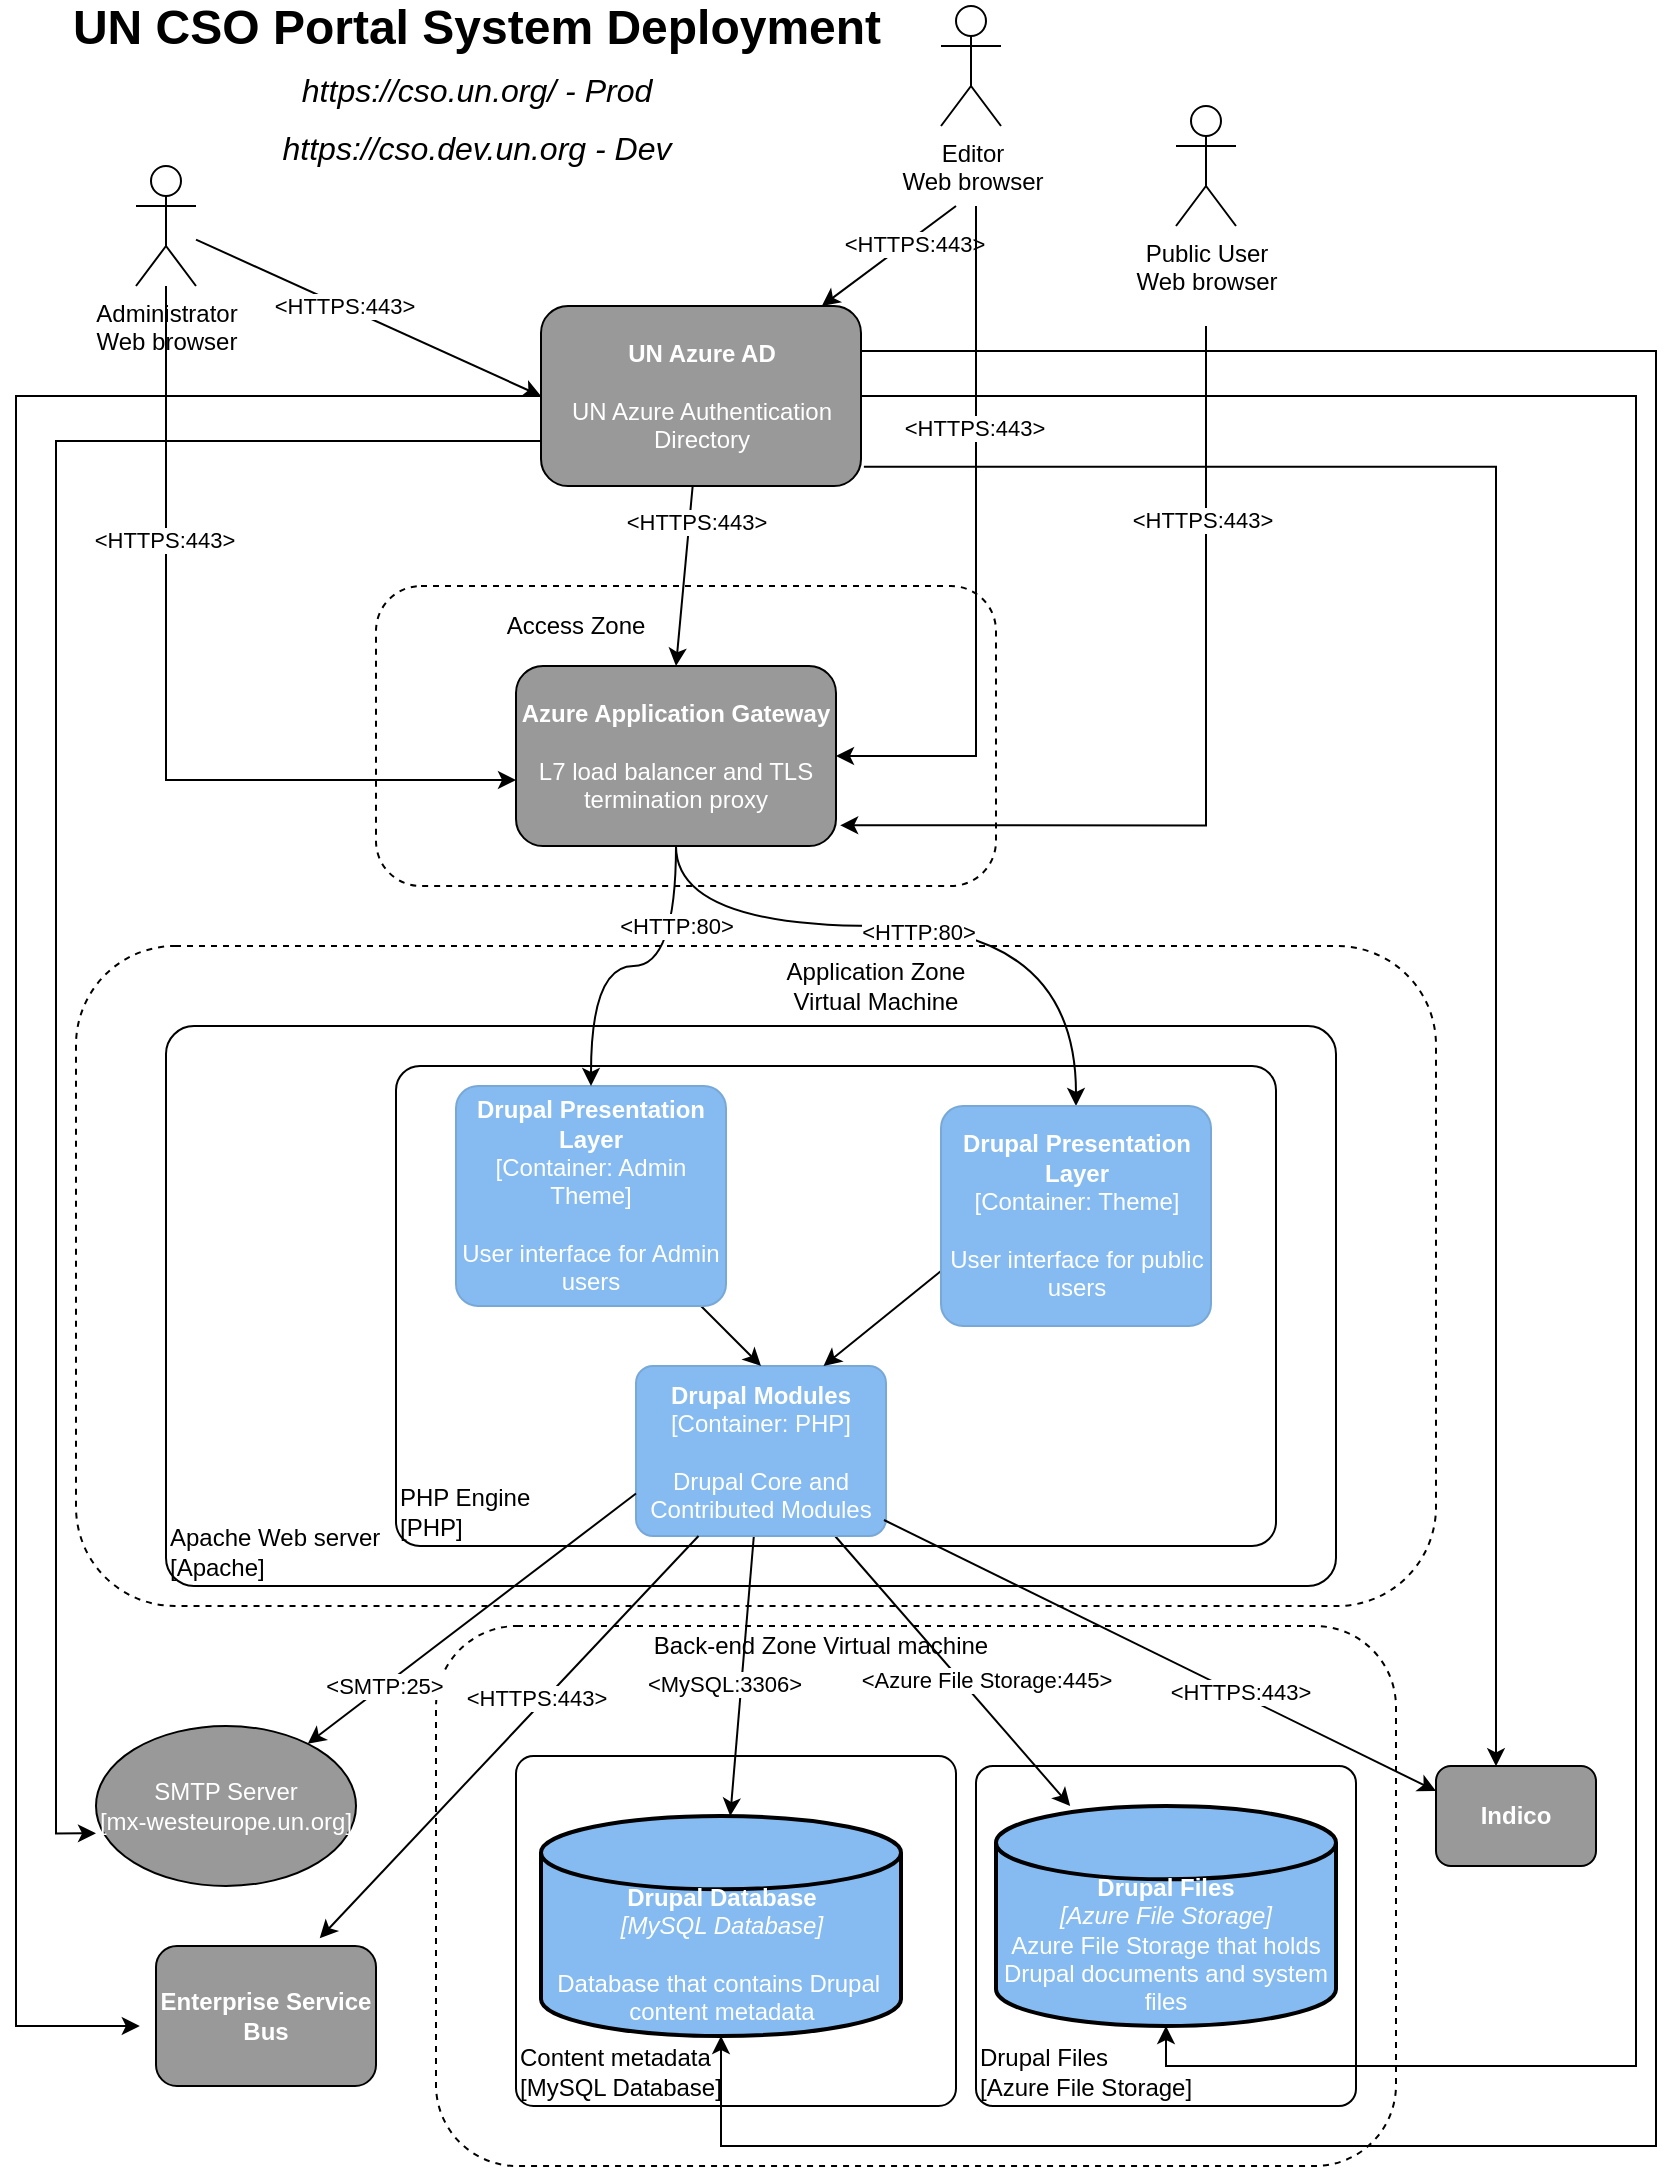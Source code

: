 <mxfile version="13.9.9" type="device"><diagram id="GKtPb_r8yJt0VdL1mK9h" name="Page-1"><mxGraphModel dx="768" dy="482" grid="1" gridSize="10" guides="1" tooltips="1" connect="1" arrows="1" fold="1" page="1" pageScale="1" pageWidth="850" pageHeight="1100" math="0" shadow="0"><root><mxCell id="0"/><mxCell id="1" parent="0"/><object placeholders="1" c4Name="Apache Web server" c4Type="DeploymentNode" c4OperationSystem="Apache" c4ScalingFactor="" label="&lt;div style=&quot;text-align: left&quot;&gt;%c4Name%&lt;/div&gt;&lt;div style=&quot;text-align: left&quot;&gt;[%c4OperationSystem%]&lt;/div&gt;&lt;div style=&quot;text-align: right&quot;&gt;%c4ScalingFactor%&lt;/div&gt;" id="JDOhgQU0RPnqJ7KG021f-27"><mxCell style="rounded=1;whiteSpace=wrap;html=1;labelBackgroundColor=none;fillColor=#ffffff;fontColor=#000000;align=left;arcSize=5;strokeColor=#000000;verticalAlign=bottom;metaEdit=1;metaData={&quot;c4Type&quot;:{&quot;editable&quot;:false}};points=[[0.25,0,0],[0.5,0,0],[0.75,0,0],[1,0.25,0],[1,0.5,0],[1,0.75,0],[0.75,1,0],[0.5,1,0],[0.25,1,0],[0,0.75,0],[0,0.5,0],[0,0.25,0]];container=0;backgroundOutline=0;" parent="1" vertex="1"><mxGeometry x="95" y="520" width="585" height="280" as="geometry"/></mxCell></object><object placeholders="1" c4Name="PHP Engine" c4Type="DeploymentNode" c4OperationSystem="PHP" c4ScalingFactor="" label="&lt;div style=&quot;text-align: left&quot;&gt;%c4Name%&lt;/div&gt;&lt;div style=&quot;text-align: left&quot;&gt;[%c4OperationSystem%]&lt;/div&gt;&lt;div style=&quot;text-align: right&quot;&gt;%c4ScalingFactor%&lt;/div&gt;" id="JDOhgQU0RPnqJ7KG021f-26"><mxCell style="rounded=1;whiteSpace=wrap;html=1;labelBackgroundColor=none;fillColor=#ffffff;fontColor=#000000;align=left;arcSize=5;strokeColor=#000000;verticalAlign=bottom;metaEdit=1;metaData={&quot;c4Type&quot;:{&quot;editable&quot;:false}};points=[[0.25,0,0],[0.5,0,0],[0.75,0,0],[1,0.25,0],[1,0.5,0],[1,0.75,0],[0.75,1,0],[0.5,1,0],[0.25,1,0],[0,0.75,0],[0,0.5,0],[0,0.25,0]];container=0;backgroundOutline=0;" parent="1" vertex="1"><mxGeometry x="210" y="540" width="440" height="240" as="geometry"/></mxCell></object><object placeholders="1" c4Name="Drupal Files" c4Type="DeploymentNode" c4OperationSystem="Azure File Storage" c4ScalingFactor="" label="&lt;div style=&quot;text-align: left&quot;&gt;%c4Name%&lt;/div&gt;&lt;div style=&quot;text-align: left&quot;&gt;[%c4OperationSystem%]&lt;/div&gt;&lt;div style=&quot;text-align: right&quot;&gt;%c4ScalingFactor%&lt;/div&gt;" id="JDOhgQU0RPnqJ7KG021f-25"><mxCell style="rounded=1;whiteSpace=wrap;html=1;labelBackgroundColor=none;fillColor=#ffffff;fontColor=#000000;align=left;arcSize=5;strokeColor=#000000;verticalAlign=bottom;metaEdit=1;metaData={&quot;c4Type&quot;:{&quot;editable&quot;:false}};points=[[0.25,0,0],[0.5,0,0],[0.75,0,0],[1,0.25,0],[1,0.5,0],[1,0.75,0],[0.75,1,0],[0.5,1,0],[0.25,1,0],[0,0.75,0],[0,0.5,0],[0,0.25,0]];container=0;backgroundOutline=0;" parent="1" vertex="1"><mxGeometry x="500" y="890" width="190" height="170" as="geometry"/></mxCell></object><object placeholders="1" c4Name="Content metadata" c4Type="DeploymentNode" c4OperationSystem="MySQL Database" c4ScalingFactor="" label="&lt;div style=&quot;text-align: left&quot;&gt;%c4Name%&lt;/div&gt;&lt;div style=&quot;text-align: left&quot;&gt;[%c4OperationSystem%]&lt;/div&gt;&lt;div style=&quot;text-align: right&quot;&gt;%c4ScalingFactor%&lt;/div&gt;" id="JDOhgQU0RPnqJ7KG021f-24"><mxCell style="rounded=1;whiteSpace=wrap;html=1;labelBackgroundColor=none;fillColor=#ffffff;fontColor=#000000;align=left;arcSize=5;strokeColor=#000000;verticalAlign=bottom;metaEdit=1;metaData={&quot;c4Type&quot;:{&quot;editable&quot;:false}};points=[[0.25,0,0],[0.5,0,0],[0.75,0,0],[1,0.25,0],[1,0.5,0],[1,0.75,0],[0.75,1,0],[0.5,1,0],[0.25,1,0],[0,0.75,0],[0,0.5,0],[0,0.25,0]];container=0;backgroundOutline=0;" parent="1" vertex="1"><mxGeometry x="270" y="885" width="220" height="175" as="geometry"/></mxCell></object><mxCell id="JDOhgQU0RPnqJ7KG021f-6" style="rounded=0;orthogonalLoop=1;jettySize=auto;html=1;" parent="1" source="JDOhgQU0RPnqJ7KG021f-1" target="JDOhgQU0RPnqJ7KG021f-5" edge="1"><mxGeometry relative="1" as="geometry"/></mxCell><mxCell id="JDOhgQU0RPnqJ7KG021f-30" value="&amp;lt;MySQL:3306&amp;gt;" style="edgeLabel;html=1;align=center;verticalAlign=middle;resizable=0;points=[];" parent="JDOhgQU0RPnqJ7KG021f-6" vertex="1" connectable="0"><mxGeometry x="0.26" y="2" relative="1" as="geometry"><mxPoint x="-10" y="-14.56" as="offset"/></mxGeometry></mxCell><mxCell id="JDOhgQU0RPnqJ7KG021f-7" style="rounded=0;orthogonalLoop=1;jettySize=auto;html=1;" parent="1" source="JDOhgQU0RPnqJ7KG021f-1" target="JDOhgQU0RPnqJ7KG021f-4" edge="1"><mxGeometry relative="1" as="geometry"/></mxCell><mxCell id="JDOhgQU0RPnqJ7KG021f-31" value="&amp;lt;Azure File Storage:445&amp;gt;" style="edgeLabel;html=1;align=center;verticalAlign=middle;resizable=0;points=[];" parent="JDOhgQU0RPnqJ7KG021f-7" vertex="1" connectable="0"><mxGeometry x="0.211" y="1" relative="1" as="geometry"><mxPoint x="3.55" y="-9.04" as="offset"/></mxGeometry></mxCell><object placeholders="1" c4Name="Drupal Modules" c4Type="Container" c4Technology="PHP" c4Description="Drupal Core and Contributed Modules" label="&lt;b&gt;%c4Name%&lt;/b&gt;&lt;div&gt;[%c4Type%: %c4Technology%]&lt;/div&gt;&lt;br&gt;&lt;div&gt;%c4Description%&lt;/div&gt;" id="JDOhgQU0RPnqJ7KG021f-1"><mxCell style="rounded=1;whiteSpace=wrap;html=1;labelBackgroundColor=none;fillColor=#85BBF0;fontColor=#ffffff;align=center;arcSize=10;strokeColor=#78A8D8;metaEdit=1;metaData={&quot;c4Type&quot;:{&quot;editable&quot;:false}};points=[[0.25,0,0],[0.5,0,0],[0.75,0,0],[1,0.25,0],[1,0.5,0],[1,0.75,0],[0.75,1,0],[0.5,1,0],[0.25,1,0],[0,0.75,0],[0,0.5,0],[0,0.25,0]];" parent="1" vertex="1"><mxGeometry x="330" y="690" width="125" height="85" as="geometry"/></mxCell></object><mxCell id="JDOhgQU0RPnqJ7KG021f-4" value="&lt;font color=&quot;#ffffff&quot;&gt;&lt;br&gt;&lt;b&gt;&lt;br&gt;Drupal Files&lt;/b&gt;&lt;br&gt;&lt;i&gt;[Azure File Storage]&lt;/i&gt;&lt;br&gt;Azure File Storage that holds Drupal documents and system files&lt;/font&gt;" style="strokeWidth=2;html=1;shape=mxgraph.flowchart.database;whiteSpace=wrap;fillColor=#85BBF0;" parent="1" vertex="1"><mxGeometry x="510" y="910" width="170" height="110" as="geometry"/></mxCell><mxCell id="JDOhgQU0RPnqJ7KG021f-5" value="&lt;font color=&quot;#ffffff&quot;&gt;&lt;b&gt;&lt;br&gt;&lt;br&gt;Drupal Database&lt;br&gt;&lt;/b&gt;&lt;i&gt;[MySQL Database]&lt;/i&gt;&lt;br&gt;&lt;br&gt;Database that contains Drupal&amp;nbsp; content metadata&lt;br&gt;&lt;/font&gt;" style="strokeWidth=2;html=1;shape=mxgraph.flowchart.database;whiteSpace=wrap;fillColor=#85BBF0;" parent="1" vertex="1"><mxGeometry x="282.5" y="915" width="180" height="110" as="geometry"/></mxCell><mxCell id="JDOhgQU0RPnqJ7KG021f-9" style="rounded=0;orthogonalLoop=1;jettySize=auto;html=1;entryX=0.5;entryY=0;entryDx=0;entryDy=0;entryPerimeter=0;" parent="1" source="JDOhgQU0RPnqJ7KG021f-8" target="JDOhgQU0RPnqJ7KG021f-1" edge="1"><mxGeometry relative="1" as="geometry"/></mxCell><object placeholders="1" c4Name="Drupal Presentation Layer" c4Type="Container" c4Technology="Admin Theme" c4Description="User interface for Admin users" label="&lt;b&gt;%c4Name%&lt;/b&gt;&lt;div&gt;[%c4Type%: %c4Technology%]&lt;/div&gt;&lt;br&gt;&lt;div&gt;%c4Description%&lt;/div&gt;" id="JDOhgQU0RPnqJ7KG021f-8"><mxCell style="rounded=1;whiteSpace=wrap;html=1;labelBackgroundColor=none;fillColor=#85BBF0;fontColor=#ffffff;align=center;arcSize=10;strokeColor=#78A8D8;metaEdit=1;metaData={&quot;c4Type&quot;:{&quot;editable&quot;:false}};points=[[0.25,0,0],[0.5,0,0],[0.75,0,0],[1,0.25,0],[1,0.5,0],[1,0.75,0],[0.75,1,0],[0.5,1,0],[0.25,1,0],[0,0.75,0],[0,0.5,0],[0,0.25,0]];" parent="1" vertex="1"><mxGeometry x="240" y="550" width="135" height="110" as="geometry"/></mxCell></object><mxCell id="JDOhgQU0RPnqJ7KG021f-11" style="rounded=0;orthogonalLoop=1;jettySize=auto;html=1;entryX=0.5;entryY=0;entryDx=0;entryDy=0;" parent="1" source="JDOhgQU0RPnqJ7KG021f-10" target="nDk1nyGlxnwIBkytpRcf-9" edge="1"><mxGeometry relative="1" as="geometry"><mxPoint x="410" y="280" as="targetPoint"/></mxGeometry></mxCell><mxCell id="JDOhgQU0RPnqJ7KG021f-32" value="&amp;lt;HTTPS:443&amp;gt;" style="edgeLabel;html=1;align=center;verticalAlign=middle;resizable=0;points=[];" parent="JDOhgQU0RPnqJ7KG021f-11" vertex="1" connectable="0"><mxGeometry x="-0.419" relative="1" as="geometry"><mxPoint x="3.87" y="-8.89" as="offset"/></mxGeometry></mxCell><mxCell id="LGF-7dq-84BCdiYmrRLC-2" style="edgeStyle=orthogonalEdgeStyle;rounded=0;orthogonalLoop=1;jettySize=auto;html=1;exitX=0;exitY=0.75;exitDx=0;exitDy=0;entryX=0;entryY=0.671;entryDx=0;entryDy=0;entryPerimeter=0;" parent="1" source="JDOhgQU0RPnqJ7KG021f-10" target="ilQx9SMYHlKJqtAEL6Zz-7" edge="1"><mxGeometry relative="1" as="geometry"/></mxCell><mxCell id="LGF-7dq-84BCdiYmrRLC-3" style="edgeStyle=orthogonalEdgeStyle;rounded=0;orthogonalLoop=1;jettySize=auto;html=1;" parent="1" source="JDOhgQU0RPnqJ7KG021f-10" edge="1"><mxGeometry relative="1" as="geometry"><mxPoint x="81.905" y="1020" as="targetPoint"/><Array as="points"><mxPoint x="20" y="205"/><mxPoint x="20" y="1020"/></Array></mxGeometry></mxCell><mxCell id="LGF-7dq-84BCdiYmrRLC-4" style="edgeStyle=orthogonalEdgeStyle;rounded=0;orthogonalLoop=1;jettySize=auto;html=1;exitX=1.009;exitY=0.893;exitDx=0;exitDy=0;exitPerimeter=0;" parent="1" source="JDOhgQU0RPnqJ7KG021f-10" edge="1"><mxGeometry relative="1" as="geometry"><Array as="points"><mxPoint x="760" y="240"/></Array><mxPoint x="760" y="890.166" as="targetPoint"/></mxGeometry></mxCell><mxCell id="LGF-7dq-84BCdiYmrRLC-5" style="edgeStyle=orthogonalEdgeStyle;rounded=0;orthogonalLoop=1;jettySize=auto;html=1;entryX=0.5;entryY=1;entryDx=0;entryDy=0;entryPerimeter=0;" parent="1" source="JDOhgQU0RPnqJ7KG021f-10" target="JDOhgQU0RPnqJ7KG021f-4" edge="1"><mxGeometry relative="1" as="geometry"><mxPoint x="840" y="1060" as="targetPoint"/><Array as="points"><mxPoint x="830" y="205"/><mxPoint x="830" y="1040"/><mxPoint x="595" y="1040"/></Array></mxGeometry></mxCell><mxCell id="LGF-7dq-84BCdiYmrRLC-6" style="edgeStyle=orthogonalEdgeStyle;rounded=0;orthogonalLoop=1;jettySize=auto;html=1;exitX=1;exitY=0.25;exitDx=0;exitDy=0;entryX=0.5;entryY=1;entryDx=0;entryDy=0;entryPerimeter=0;" parent="1" source="JDOhgQU0RPnqJ7KG021f-10" target="JDOhgQU0RPnqJ7KG021f-5" edge="1"><mxGeometry relative="1" as="geometry"><mxPoint x="840" y="1078" as="targetPoint"/><Array as="points"><mxPoint x="840" y="183"/><mxPoint x="840" y="1080"/><mxPoint x="373" y="1080"/></Array></mxGeometry></mxCell><mxCell id="JDOhgQU0RPnqJ7KG021f-10" value="&lt;font color=&quot;#ffffff&quot;&gt;&lt;b&gt;UN Azure AD&lt;/b&gt;&lt;br&gt;&lt;br&gt;UN Azure Authentication Directory&lt;/font&gt;" style="rounded=1;whiteSpace=wrap;html=1;strokeColor=#000000;fillColor=#999999;" parent="1" vertex="1"><mxGeometry x="282.5" y="160" width="160" height="90" as="geometry"/></mxCell><mxCell id="JDOhgQU0RPnqJ7KG021f-17" style="rounded=0;orthogonalLoop=1;jettySize=auto;html=1;entryX=0;entryY=0.5;entryDx=0;entryDy=0;" parent="1" source="JDOhgQU0RPnqJ7KG021f-12" target="JDOhgQU0RPnqJ7KG021f-10" edge="1"><mxGeometry relative="1" as="geometry"><mxPoint x="105" y="250" as="sourcePoint"/></mxGeometry></mxCell><mxCell id="nDk1nyGlxnwIBkytpRcf-21" value="&amp;lt;HTTPS:443&amp;gt;" style="edgeLabel;html=1;align=center;verticalAlign=middle;resizable=0;points=[];" parent="JDOhgQU0RPnqJ7KG021f-17" vertex="1" connectable="0"><mxGeometry x="-0.145" y="1" relative="1" as="geometry"><mxPoint as="offset"/></mxGeometry></mxCell><mxCell id="dxl03862SMSp4wlfeaVz-1" style="edgeStyle=orthogonalEdgeStyle;rounded=0;orthogonalLoop=1;jettySize=auto;html=1;startArrow=none;startFill=0;" parent="1" source="JDOhgQU0RPnqJ7KG021f-12" target="nDk1nyGlxnwIBkytpRcf-9" edge="1"><mxGeometry relative="1" as="geometry"><Array as="points"><mxPoint x="95" y="397"/></Array></mxGeometry></mxCell><mxCell id="dxl03862SMSp4wlfeaVz-2" value="&amp;lt;HTTPS:443&amp;gt;" style="edgeLabel;html=1;align=center;verticalAlign=middle;resizable=0;points=[];" parent="dxl03862SMSp4wlfeaVz-1" vertex="1" connectable="0"><mxGeometry x="-0.398" y="-1" relative="1" as="geometry"><mxPoint as="offset"/></mxGeometry></mxCell><mxCell id="JDOhgQU0RPnqJ7KG021f-12" value="Administrator&lt;br&gt;Web browser" style="shape=umlActor;verticalLabelPosition=bottom;verticalAlign=top;html=1;outlineConnect=0;strokeColor=#000000;fillColor=#ffffff;" parent="1" vertex="1"><mxGeometry x="80" y="90" width="30" height="60" as="geometry"/></mxCell><mxCell id="JDOhgQU0RPnqJ7KG021f-16" style="rounded=0;orthogonalLoop=1;jettySize=auto;html=1;" parent="1" target="JDOhgQU0RPnqJ7KG021f-10" edge="1"><mxGeometry relative="1" as="geometry"><mxPoint x="490" y="110" as="sourcePoint"/></mxGeometry></mxCell><mxCell id="nDk1nyGlxnwIBkytpRcf-22" value="&amp;lt;HTTPS:443&amp;gt;" style="edgeLabel;html=1;align=center;verticalAlign=middle;resizable=0;points=[];" parent="JDOhgQU0RPnqJ7KG021f-16" vertex="1" connectable="0"><mxGeometry x="-0.331" y="2" relative="1" as="geometry"><mxPoint as="offset"/></mxGeometry></mxCell><mxCell id="dxl03862SMSp4wlfeaVz-3" style="edgeStyle=orthogonalEdgeStyle;rounded=0;orthogonalLoop=1;jettySize=auto;html=1;entryX=1;entryY=0.5;entryDx=0;entryDy=0;startArrow=none;startFill=0;" parent="1" target="nDk1nyGlxnwIBkytpRcf-9" edge="1"><mxGeometry relative="1" as="geometry"><mxPoint x="500" y="110" as="sourcePoint"/><Array as="points"><mxPoint x="500" y="130"/><mxPoint x="500" y="385"/></Array></mxGeometry></mxCell><mxCell id="dxl03862SMSp4wlfeaVz-6" value="&amp;lt;HTTPS:443&amp;gt;" style="edgeLabel;html=1;align=center;verticalAlign=middle;resizable=0;points=[];" parent="dxl03862SMSp4wlfeaVz-3" vertex="1" connectable="0"><mxGeometry x="-0.356" y="-1" relative="1" as="geometry"><mxPoint as="offset"/></mxGeometry></mxCell><mxCell id="JDOhgQU0RPnqJ7KG021f-13" value="Editor&lt;br&gt;Web browser" style="shape=umlActor;verticalLabelPosition=bottom;verticalAlign=top;html=1;outlineConnect=0;strokeColor=#000000;fillColor=#ffffff;" parent="1" vertex="1"><mxGeometry x="482.5" y="10" width="30" height="60" as="geometry"/></mxCell><mxCell id="dxl03862SMSp4wlfeaVz-4" style="edgeStyle=orthogonalEdgeStyle;rounded=0;orthogonalLoop=1;jettySize=auto;html=1;entryX=1.013;entryY=0.885;entryDx=0;entryDy=0;entryPerimeter=0;startArrow=none;startFill=0;" parent="1" target="nDk1nyGlxnwIBkytpRcf-9" edge="1"><mxGeometry relative="1" as="geometry"><mxPoint x="615" y="170" as="sourcePoint"/><Array as="points"><mxPoint x="615" y="420"/></Array></mxGeometry></mxCell><mxCell id="dxl03862SMSp4wlfeaVz-5" value="&amp;lt;HTTPS:443&amp;gt;" style="edgeLabel;html=1;align=center;verticalAlign=middle;resizable=0;points=[];" parent="dxl03862SMSp4wlfeaVz-4" vertex="1" connectable="0"><mxGeometry x="-0.552" y="-2" relative="1" as="geometry"><mxPoint as="offset"/></mxGeometry></mxCell><mxCell id="JDOhgQU0RPnqJ7KG021f-14" value="Public User&lt;br&gt;Web browser" style="shape=umlActor;verticalLabelPosition=bottom;verticalAlign=top;html=1;outlineConnect=0;strokeColor=#000000;fillColor=#ffffff;" parent="1" vertex="1"><mxGeometry x="600" y="60" width="30" height="60" as="geometry"/></mxCell><mxCell id="JDOhgQU0RPnqJ7KG021f-19" value="UN CSO Portal System Deployment&lt;br&gt;&lt;i style=&quot;font-size: 16px ; line-height: 60%&quot;&gt;&lt;span style=&quot;font-weight: 400&quot;&gt;https://cso.un.org/&lt;/span&gt;&lt;span style=&quot;font-weight: normal ; line-height: 110%&quot;&gt;&amp;nbsp;- Prod&lt;br&gt;https://cso.dev.un.org - Dev&lt;br&gt;&lt;/span&gt;&lt;/i&gt;" style="text;strokeColor=none;fillColor=none;html=1;fontSize=24;fontStyle=1;verticalAlign=middle;align=center;" parent="1" vertex="1"><mxGeometry x="200" y="30" width="100" height="40" as="geometry"/></mxCell><mxCell id="nDk1nyGlxnwIBkytpRcf-5" value="" style="rounded=1;whiteSpace=wrap;html=1;dashed=1;fillColor=none;" parent="1" vertex="1"><mxGeometry x="230" y="820" width="480" height="270" as="geometry"/></mxCell><mxCell id="nDk1nyGlxnwIBkytpRcf-6" value="Back-end Zone Virtual machine" style="text;html=1;strokeColor=none;fillColor=none;align=center;verticalAlign=middle;whiteSpace=wrap;rounded=0;dashed=1;" parent="1" vertex="1"><mxGeometry x="335" y="830" width="175" as="geometry"/></mxCell><mxCell id="nDk1nyGlxnwIBkytpRcf-10" style="edgeStyle=orthogonalEdgeStyle;curved=1;rounded=0;orthogonalLoop=1;jettySize=auto;html=1;" parent="1" source="nDk1nyGlxnwIBkytpRcf-9" target="JDOhgQU0RPnqJ7KG021f-8" edge="1"><mxGeometry relative="1" as="geometry"/></mxCell><mxCell id="nDk1nyGlxnwIBkytpRcf-16" value="&amp;lt;HTTP:80&amp;gt;" style="edgeLabel;html=1;align=center;verticalAlign=middle;resizable=0;points=[];" parent="nDk1nyGlxnwIBkytpRcf-10" vertex="1" connectable="0"><mxGeometry x="-0.326" y="-1" relative="1" as="geometry"><mxPoint x="1" y="-15" as="offset"/></mxGeometry></mxCell><mxCell id="nDk1nyGlxnwIBkytpRcf-9" value="&lt;font color=&quot;#ffffff&quot;&gt;&lt;b&gt;Azure Application Gateway&lt;/b&gt;&lt;br&gt;&lt;br&gt;L7 load balancer and TLS termination proxy&lt;/font&gt;" style="rounded=1;whiteSpace=wrap;html=1;strokeColor=#000000;fillColor=#999999;" parent="1" vertex="1"><mxGeometry x="270" y="340" width="160" height="90" as="geometry"/></mxCell><mxCell id="nDk1nyGlxnwIBkytpRcf-19" style="edgeStyle=orthogonalEdgeStyle;rounded=0;orthogonalLoop=1;jettySize=auto;html=1;entryX=0.5;entryY=0;entryDx=0;entryDy=0;entryPerimeter=0;curved=1;" parent="1" target="nDk1nyGlxnwIBkytpRcf-17" edge="1"><mxGeometry relative="1" as="geometry"><mxPoint x="350" y="430" as="sourcePoint"/><Array as="points"><mxPoint x="350" y="470"/><mxPoint x="550" y="470"/></Array></mxGeometry></mxCell><mxCell id="nDk1nyGlxnwIBkytpRcf-20" value="&amp;lt;HTTP:80&amp;gt;" style="edgeLabel;html=1;align=center;verticalAlign=middle;resizable=0;points=[];" parent="nDk1nyGlxnwIBkytpRcf-19" vertex="1" connectable="0"><mxGeometry x="-0.024" y="-3" relative="1" as="geometry"><mxPoint as="offset"/></mxGeometry></mxCell><mxCell id="nDk1nyGlxnwIBkytpRcf-11" value="" style="rounded=1;whiteSpace=wrap;html=1;dashed=1;fillColor=none;" parent="1" vertex="1"><mxGeometry x="200" y="300" width="310" height="150" as="geometry"/></mxCell><mxCell id="nDk1nyGlxnwIBkytpRcf-12" value="Access Zone" style="text;html=1;strokeColor=none;fillColor=none;align=center;verticalAlign=middle;whiteSpace=wrap;rounded=0;dashed=1;" parent="1" vertex="1"><mxGeometry x="260" y="310" width="80" height="20" as="geometry"/></mxCell><mxCell id="nDk1nyGlxnwIBkytpRcf-13" value="" style="rounded=1;whiteSpace=wrap;html=1;dashed=1;fillColor=none;" parent="1" vertex="1"><mxGeometry x="50" y="480" width="680" height="330" as="geometry"/></mxCell><mxCell id="nDk1nyGlxnwIBkytpRcf-14" value="Application Zone&lt;br&gt;Virtual Machine" style="text;html=1;strokeColor=none;fillColor=none;align=center;verticalAlign=middle;whiteSpace=wrap;rounded=0;dashed=1;" parent="1" vertex="1"><mxGeometry x="395" y="490" width="110" height="20" as="geometry"/></mxCell><mxCell id="nDk1nyGlxnwIBkytpRcf-18" style="rounded=0;orthogonalLoop=1;jettySize=auto;html=1;entryX=0.75;entryY=0;entryDx=0;entryDy=0;entryPerimeter=0;exitX=0;exitY=0.75;exitDx=0;exitDy=0;exitPerimeter=0;" parent="1" source="nDk1nyGlxnwIBkytpRcf-17" target="JDOhgQU0RPnqJ7KG021f-1" edge="1"><mxGeometry relative="1" as="geometry"/></mxCell><object placeholders="1" c4Name="Drupal Presentation Layer" c4Type="Container" c4Technology="Theme" c4Description="User interface for public users" label="&lt;b&gt;%c4Name%&lt;/b&gt;&lt;div&gt;[%c4Type%: %c4Technology%]&lt;/div&gt;&lt;br&gt;&lt;div&gt;%c4Description%&lt;/div&gt;" id="nDk1nyGlxnwIBkytpRcf-17"><mxCell style="rounded=1;whiteSpace=wrap;html=1;labelBackgroundColor=none;fillColor=#85BBF0;fontColor=#ffffff;align=center;arcSize=10;strokeColor=#78A8D8;metaEdit=1;metaData={&quot;c4Type&quot;:{&quot;editable&quot;:false}};points=[[0.25,0,0],[0.5,0,0],[0.75,0,0],[1,0.25,0],[1,0.5,0],[1,0.75,0],[0.75,1,0],[0.5,1,0],[0.25,1,0],[0,0.75,0],[0,0.5,0],[0,0.25,0]];" parent="1" vertex="1"><mxGeometry x="482.5" y="560" width="135" height="110" as="geometry"/></mxCell></object><mxCell id="ilQx9SMYHlKJqtAEL6Zz-3" style="rounded=0;orthogonalLoop=1;jettySize=auto;html=1;entryX=0;entryY=0.25;entryDx=0;entryDy=0;exitX=0.992;exitY=0.906;exitDx=0;exitDy=0;exitPerimeter=0;" parent="1" source="JDOhgQU0RPnqJ7KG021f-1" target="H2leGGakqX-JUJHJOfpY-2" edge="1"><mxGeometry relative="1" as="geometry"><mxPoint x="431.923" y="785" as="sourcePoint"/><mxPoint x="724.42" y="898.32" as="targetPoint"/></mxGeometry></mxCell><mxCell id="ilQx9SMYHlKJqtAEL6Zz-4" value="&amp;lt;HTTPS:443&amp;gt;" style="edgeLabel;html=1;align=center;verticalAlign=middle;resizable=0;points=[];" parent="ilQx9SMYHlKJqtAEL6Zz-3" vertex="1" connectable="0"><mxGeometry x="0.211" y="1" relative="1" as="geometry"><mxPoint x="10.69" y="4.48" as="offset"/></mxGeometry></mxCell><mxCell id="ilQx9SMYHlKJqtAEL6Zz-5" style="rounded=0;orthogonalLoop=1;jettySize=auto;html=1;exitX=0.25;exitY=1;exitDx=0;exitDy=0;exitPerimeter=0;" parent="1" source="JDOhgQU0RPnqJ7KG021f-1" edge="1"><mxGeometry relative="1" as="geometry"><mxPoint x="464" y="777.01" as="sourcePoint"/><mxPoint x="171.871" y="976.11" as="targetPoint"/></mxGeometry></mxCell><mxCell id="ilQx9SMYHlKJqtAEL6Zz-6" value="&amp;lt;HTTPS:443&amp;gt;" style="edgeLabel;html=1;align=center;verticalAlign=middle;resizable=0;points=[];" parent="ilQx9SMYHlKJqtAEL6Zz-5" vertex="1" connectable="0"><mxGeometry x="0.211" y="1" relative="1" as="geometry"><mxPoint x="32.33" y="-41.91" as="offset"/></mxGeometry></mxCell><mxCell id="ilQx9SMYHlKJqtAEL6Zz-7" value="&lt;font color=&quot;#ffffff&quot;&gt;SMTP Server&lt;br&gt;[mx-westeurope.un.org]&lt;br&gt;&lt;/font&gt;" style="ellipse;whiteSpace=wrap;html=1;fillColor=#999999;" parent="1" vertex="1"><mxGeometry x="60" y="870" width="130" height="80" as="geometry"/></mxCell><mxCell id="ilQx9SMYHlKJqtAEL6Zz-8" style="rounded=0;orthogonalLoop=1;jettySize=auto;html=1;exitX=0;exitY=0.75;exitDx=0;exitDy=0;exitPerimeter=0;" parent="1" source="JDOhgQU0RPnqJ7KG021f-1" target="ilQx9SMYHlKJqtAEL6Zz-7" edge="1"><mxGeometry relative="1" as="geometry"><mxPoint x="371.25" y="785" as="sourcePoint"/><mxPoint x="130.437" y="888.335" as="targetPoint"/></mxGeometry></mxCell><mxCell id="ilQx9SMYHlKJqtAEL6Zz-9" value="&amp;lt;SMTP:25&amp;gt;" style="edgeLabel;html=1;align=center;verticalAlign=middle;resizable=0;points=[];" parent="ilQx9SMYHlKJqtAEL6Zz-8" vertex="1" connectable="0"><mxGeometry x="0.211" y="1" relative="1" as="geometry"><mxPoint x="-27.92" y="19.02" as="offset"/></mxGeometry></mxCell><mxCell id="H2leGGakqX-JUJHJOfpY-1" value="&lt;font color=&quot;#ffffff&quot;&gt;&lt;b&gt;Enterprise Service Bus&lt;/b&gt;&lt;/font&gt;" style="rounded=1;whiteSpace=wrap;html=1;strokeColor=#000000;fillColor=#999999;" parent="1" vertex="1"><mxGeometry x="90" y="980" width="110" height="70" as="geometry"/></mxCell><mxCell id="H2leGGakqX-JUJHJOfpY-2" value="&lt;font color=&quot;#ffffff&quot;&gt;&lt;b&gt;Indico&lt;/b&gt;&lt;/font&gt;" style="rounded=1;whiteSpace=wrap;html=1;strokeColor=#000000;fillColor=#999999;" parent="1" vertex="1"><mxGeometry x="730" y="890" width="80" height="50" as="geometry"/></mxCell></root></mxGraphModel></diagram></mxfile>